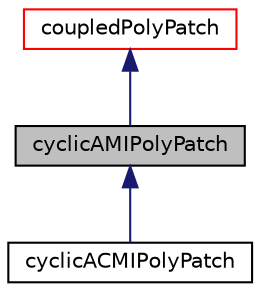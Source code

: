 digraph "cyclicAMIPolyPatch"
{
  bgcolor="transparent";
  edge [fontname="Helvetica",fontsize="10",labelfontname="Helvetica",labelfontsize="10"];
  node [fontname="Helvetica",fontsize="10",shape=record];
  Node0 [label="cyclicAMIPolyPatch",height=0.2,width=0.4,color="black", fillcolor="grey75", style="filled", fontcolor="black"];
  Node1 -> Node0 [dir="back",color="midnightblue",fontsize="10",style="solid",fontname="Helvetica"];
  Node1 [label="coupledPolyPatch",height=0.2,width=0.4,color="red",URL="$a28581.html",tooltip="The coupledPolyPatch is an abstract base class for patches that couple regions of the computational d..."];
  Node0 -> Node7 [dir="back",color="midnightblue",fontsize="10",style="solid",fontname="Helvetica"];
  Node7 [label="cyclicACMIPolyPatch",height=0.2,width=0.4,color="black",URL="$a26057.html",tooltip="Cyclic patch for Arbitrarily Coupled Mesh Interface (ACMI) "];
}

